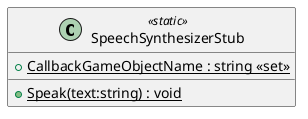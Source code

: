 @startuml
class SpeechSynthesizerStub <<static>> {
    + {static} Speak(text:string) : void
    + {static} CallbackGameObjectName : string <<set>>
}
@enduml
